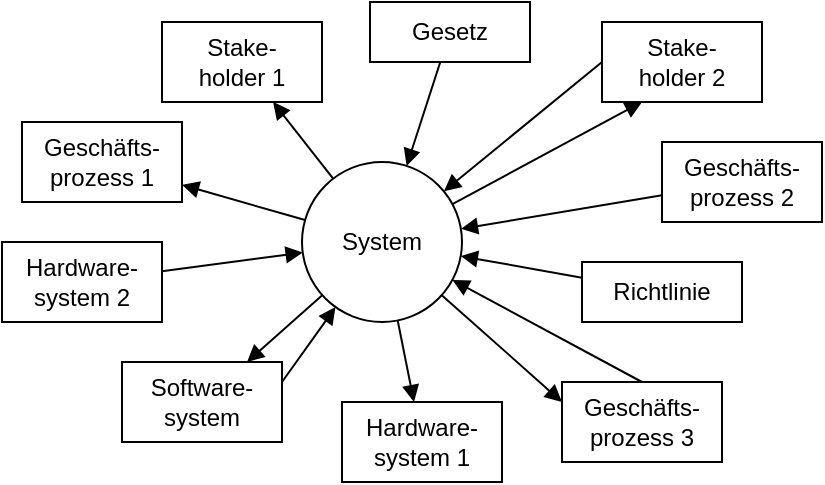 <mxfile version="20.8.21"><diagram name="Seite-1" id="pFCLle5O29hlHmfJkziB"><mxGraphModel dx="1050" dy="566" grid="1" gridSize="10" guides="1" tooltips="1" connect="1" arrows="1" fold="1" page="1" pageScale="1" pageWidth="827" pageHeight="1169" math="0" shadow="0"><root><mxCell id="0"/><mxCell id="1" parent="0"/><mxCell id="SOwozKqOtu0Kdo0XpLZP-1" value="System" style="ellipse;whiteSpace=wrap;html=1;aspect=fixed;" vertex="1" parent="1"><mxGeometry x="300" y="200" width="80" height="80" as="geometry"/></mxCell><mxCell id="SOwozKqOtu0Kdo0XpLZP-2" value="&lt;div&gt;Stake-&lt;/div&gt;&lt;div&gt;holder 1&lt;/div&gt;" style="rounded=0;whiteSpace=wrap;html=1;" vertex="1" parent="1"><mxGeometry x="230" y="130" width="80" height="40" as="geometry"/></mxCell><mxCell id="SOwozKqOtu0Kdo0XpLZP-3" value="&lt;div&gt;Geschäfts-&lt;/div&gt;&lt;div&gt;prozess 3&lt;br&gt;&lt;/div&gt;" style="rounded=0;whiteSpace=wrap;html=1;" vertex="1" parent="1"><mxGeometry x="430" y="310" width="80" height="40" as="geometry"/></mxCell><mxCell id="SOwozKqOtu0Kdo0XpLZP-4" value="&lt;div&gt;Hardware-&lt;/div&gt;&lt;div&gt;system 1&lt;br&gt;&lt;/div&gt;" style="rounded=0;whiteSpace=wrap;html=1;" vertex="1" parent="1"><mxGeometry x="320" y="320" width="80" height="40" as="geometry"/></mxCell><mxCell id="SOwozKqOtu0Kdo0XpLZP-5" value="&lt;div&gt;Software-&lt;/div&gt;&lt;div&gt;system&lt;br&gt;&lt;/div&gt;" style="rounded=0;whiteSpace=wrap;html=1;" vertex="1" parent="1"><mxGeometry x="210" y="300" width="80" height="40" as="geometry"/></mxCell><mxCell id="SOwozKqOtu0Kdo0XpLZP-6" value="&lt;div&gt;Hardware-&lt;/div&gt;&lt;div&gt;system 2&lt;br&gt;&lt;/div&gt;" style="rounded=0;whiteSpace=wrap;html=1;" vertex="1" parent="1"><mxGeometry x="150" y="240" width="80" height="40" as="geometry"/></mxCell><mxCell id="SOwozKqOtu0Kdo0XpLZP-7" value="Richtlinie" style="rounded=0;whiteSpace=wrap;html=1;" vertex="1" parent="1"><mxGeometry x="440" y="250" width="80" height="30" as="geometry"/></mxCell><mxCell id="SOwozKqOtu0Kdo0XpLZP-8" value="&lt;div&gt;Geschäfts-&lt;/div&gt;&lt;div&gt;prozess 2&lt;br&gt;&lt;/div&gt;" style="rounded=0;whiteSpace=wrap;html=1;" vertex="1" parent="1"><mxGeometry x="480" y="190" width="80" height="40" as="geometry"/></mxCell><mxCell id="SOwozKqOtu0Kdo0XpLZP-9" value="&lt;div&gt;Stake-&lt;/div&gt;&lt;div&gt;holder 2&lt;/div&gt;" style="rounded=0;whiteSpace=wrap;html=1;" vertex="1" parent="1"><mxGeometry x="450" y="130" width="80" height="40" as="geometry"/></mxCell><mxCell id="SOwozKqOtu0Kdo0XpLZP-10" value="Gesetz" style="rounded=0;whiteSpace=wrap;html=1;" vertex="1" parent="1"><mxGeometry x="334" y="120" width="80" height="30" as="geometry"/></mxCell><mxCell id="SOwozKqOtu0Kdo0XpLZP-11" value="&lt;div&gt;Geschäfts-&lt;/div&gt;&lt;div&gt;prozess 1&lt;br&gt;&lt;/div&gt;" style="rounded=0;whiteSpace=wrap;html=1;" vertex="1" parent="1"><mxGeometry x="160" y="180" width="80" height="40" as="geometry"/></mxCell><mxCell id="SOwozKqOtu0Kdo0XpLZP-12" value="" style="endArrow=block;html=1;rounded=0;endFill=1;" edge="1" parent="1" source="SOwozKqOtu0Kdo0XpLZP-7" target="SOwozKqOtu0Kdo0XpLZP-1"><mxGeometry width="50" height="50" relative="1" as="geometry"><mxPoint x="390" y="290" as="sourcePoint"/><mxPoint x="440" y="240" as="targetPoint"/></mxGeometry></mxCell><mxCell id="SOwozKqOtu0Kdo0XpLZP-13" value="" style="endArrow=block;html=1;rounded=0;endFill=1;" edge="1" parent="1" source="SOwozKqOtu0Kdo0XpLZP-1" target="SOwozKqOtu0Kdo0XpLZP-4"><mxGeometry width="50" height="50" relative="1" as="geometry"><mxPoint x="450" y="268" as="sourcePoint"/><mxPoint x="389" y="257" as="targetPoint"/></mxGeometry></mxCell><mxCell id="SOwozKqOtu0Kdo0XpLZP-14" value="" style="endArrow=block;html=1;rounded=0;endFill=1;" edge="1" parent="1" source="SOwozKqOtu0Kdo0XpLZP-6" target="SOwozKqOtu0Kdo0XpLZP-1"><mxGeometry width="50" height="50" relative="1" as="geometry"><mxPoint x="460" y="278" as="sourcePoint"/><mxPoint x="399" y="267" as="targetPoint"/></mxGeometry></mxCell><mxCell id="SOwozKqOtu0Kdo0XpLZP-15" value="" style="endArrow=block;html=1;rounded=0;endFill=1;" edge="1" parent="1" source="SOwozKqOtu0Kdo0XpLZP-1" target="SOwozKqOtu0Kdo0XpLZP-2"><mxGeometry width="50" height="50" relative="1" as="geometry"><mxPoint x="470" y="288" as="sourcePoint"/><mxPoint x="409" y="277" as="targetPoint"/></mxGeometry></mxCell><mxCell id="SOwozKqOtu0Kdo0XpLZP-16" value="" style="endArrow=block;html=1;rounded=0;endFill=1;" edge="1" parent="1" source="SOwozKqOtu0Kdo0XpLZP-1" target="SOwozKqOtu0Kdo0XpLZP-11"><mxGeometry width="50" height="50" relative="1" as="geometry"><mxPoint x="480" y="298" as="sourcePoint"/><mxPoint x="419" y="287" as="targetPoint"/></mxGeometry></mxCell><mxCell id="SOwozKqOtu0Kdo0XpLZP-17" value="" style="endArrow=block;html=1;rounded=0;endFill=1;" edge="1" parent="1" source="SOwozKqOtu0Kdo0XpLZP-10" target="SOwozKqOtu0Kdo0XpLZP-1"><mxGeometry width="50" height="50" relative="1" as="geometry"><mxPoint x="380" y="170" as="sourcePoint"/><mxPoint x="429" y="297" as="targetPoint"/></mxGeometry></mxCell><mxCell id="SOwozKqOtu0Kdo0XpLZP-18" value="" style="endArrow=block;html=1;rounded=0;endFill=1;" edge="1" parent="1" source="SOwozKqOtu0Kdo0XpLZP-8" target="SOwozKqOtu0Kdo0XpLZP-1"><mxGeometry width="50" height="50" relative="1" as="geometry"><mxPoint x="500" y="318" as="sourcePoint"/><mxPoint x="439" y="307" as="targetPoint"/></mxGeometry></mxCell><mxCell id="SOwozKqOtu0Kdo0XpLZP-19" value="" style="endArrow=block;html=1;rounded=0;endFill=1;exitX=0;exitY=0.5;exitDx=0;exitDy=0;" edge="1" parent="1" source="SOwozKqOtu0Kdo0XpLZP-9" target="SOwozKqOtu0Kdo0XpLZP-1"><mxGeometry width="50" height="50" relative="1" as="geometry"><mxPoint x="510" y="328" as="sourcePoint"/><mxPoint x="390" y="170" as="targetPoint"/></mxGeometry></mxCell><mxCell id="SOwozKqOtu0Kdo0XpLZP-20" value="" style="endArrow=block;html=1;rounded=0;endFill=1;entryX=0.25;entryY=1;entryDx=0;entryDy=0;" edge="1" parent="1" source="SOwozKqOtu0Kdo0XpLZP-1" target="SOwozKqOtu0Kdo0XpLZP-9"><mxGeometry width="50" height="50" relative="1" as="geometry"><mxPoint x="520" y="338" as="sourcePoint"/><mxPoint x="430" y="210" as="targetPoint"/></mxGeometry></mxCell><mxCell id="SOwozKqOtu0Kdo0XpLZP-21" value="" style="endArrow=block;html=1;rounded=0;endFill=1;entryX=0;entryY=0.25;entryDx=0;entryDy=0;" edge="1" parent="1" source="SOwozKqOtu0Kdo0XpLZP-1" target="SOwozKqOtu0Kdo0XpLZP-3"><mxGeometry width="50" height="50" relative="1" as="geometry"><mxPoint x="530" y="348" as="sourcePoint"/><mxPoint x="469" y="337" as="targetPoint"/></mxGeometry></mxCell><mxCell id="SOwozKqOtu0Kdo0XpLZP-22" value="" style="endArrow=block;html=1;rounded=0;endFill=1;exitX=0.5;exitY=0;exitDx=0;exitDy=0;" edge="1" parent="1" source="SOwozKqOtu0Kdo0XpLZP-3" target="SOwozKqOtu0Kdo0XpLZP-1"><mxGeometry width="50" height="50" relative="1" as="geometry"><mxPoint x="540" y="358" as="sourcePoint"/><mxPoint x="479" y="347" as="targetPoint"/></mxGeometry></mxCell><mxCell id="SOwozKqOtu0Kdo0XpLZP-23" value="" style="endArrow=block;html=1;rounded=0;endFill=1;" edge="1" parent="1" source="SOwozKqOtu0Kdo0XpLZP-1" target="SOwozKqOtu0Kdo0XpLZP-5"><mxGeometry width="50" height="50" relative="1" as="geometry"><mxPoint x="550" y="368" as="sourcePoint"/><mxPoint x="489" y="357" as="targetPoint"/></mxGeometry></mxCell><mxCell id="SOwozKqOtu0Kdo0XpLZP-24" value="" style="endArrow=block;html=1;rounded=0;endFill=1;exitX=1;exitY=0.25;exitDx=0;exitDy=0;" edge="1" parent="1" source="SOwozKqOtu0Kdo0XpLZP-5" target="SOwozKqOtu0Kdo0XpLZP-1"><mxGeometry width="50" height="50" relative="1" as="geometry"><mxPoint x="560" y="378" as="sourcePoint"/><mxPoint x="499" y="367" as="targetPoint"/></mxGeometry></mxCell></root></mxGraphModel></diagram></mxfile>